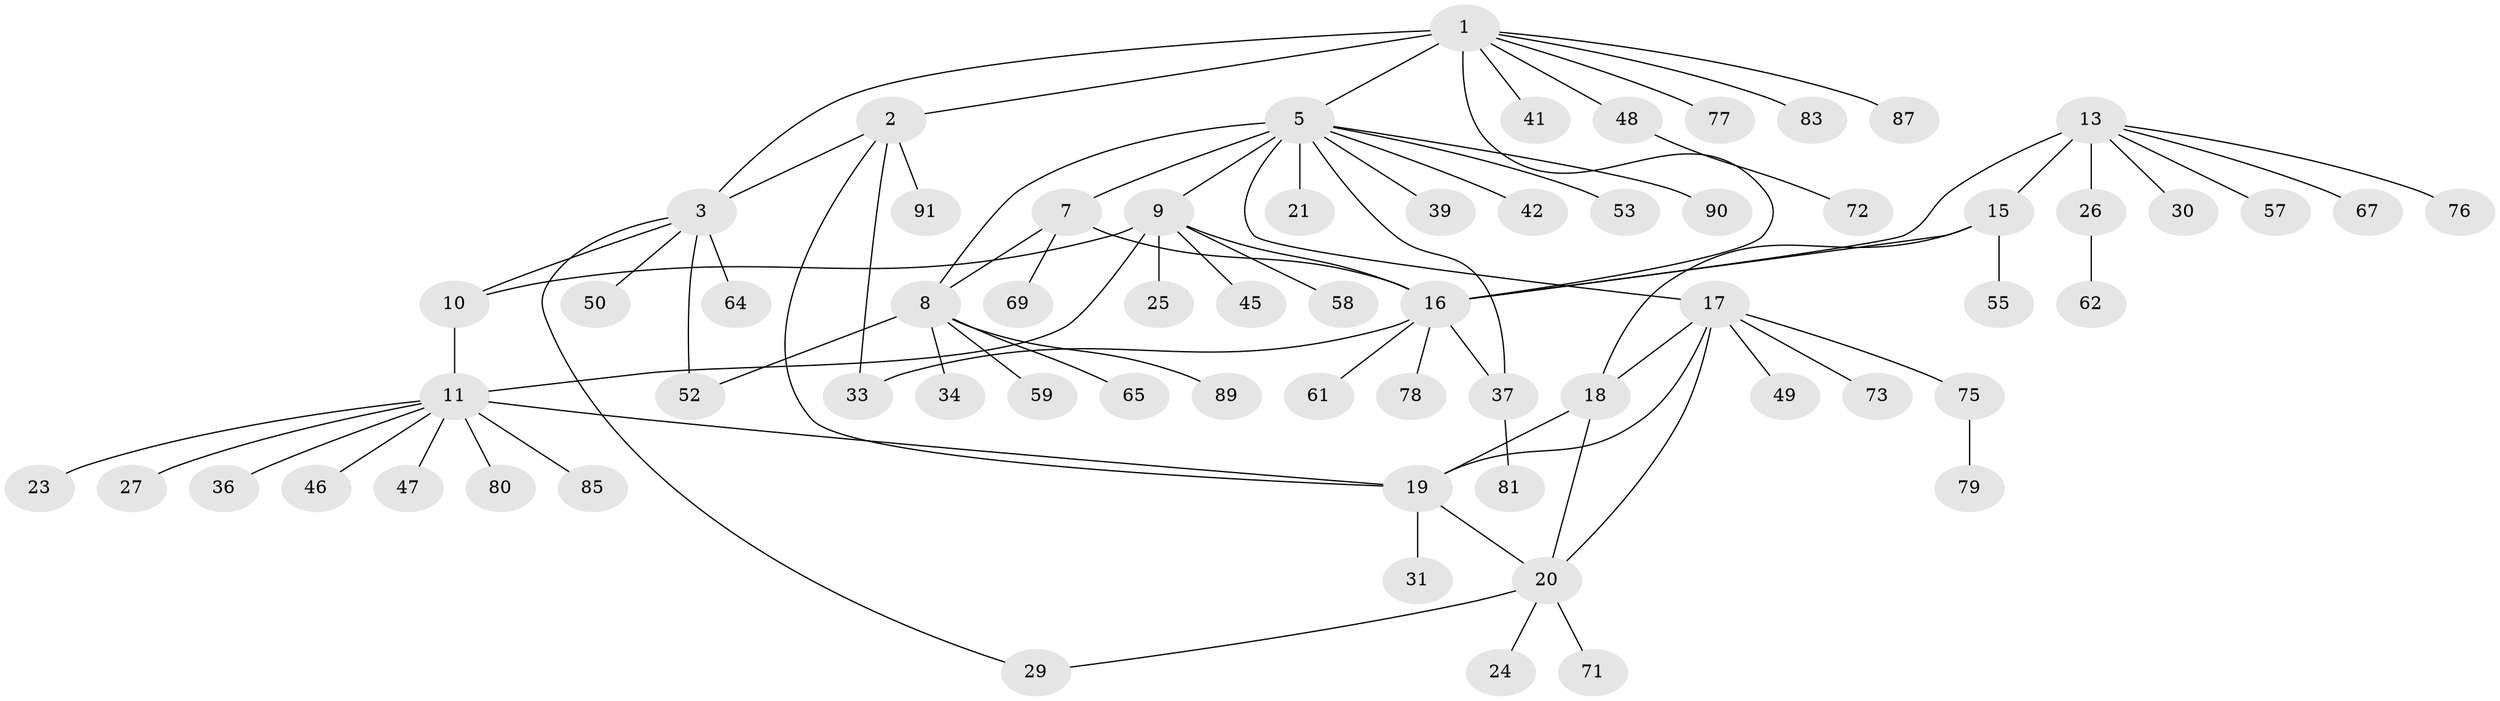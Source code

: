 // original degree distribution, {6: 0.04395604395604396, 7: 0.054945054945054944, 9: 0.02197802197802198, 5: 0.04395604395604396, 10: 0.01098901098901099, 8: 0.02197802197802198, 12: 0.01098901098901099, 4: 0.01098901098901099, 1: 0.6153846153846154, 3: 0.054945054945054944, 2: 0.10989010989010989}
// Generated by graph-tools (version 1.1) at 2025/11/02/27/25 16:11:35]
// undirected, 66 vertices, 82 edges
graph export_dot {
graph [start="1"]
  node [color=gray90,style=filled];
  1 [super="+4"];
  2 [super="+32"];
  3 [super="+66"];
  5 [super="+6"];
  7 [super="+86"];
  8 [super="+51"];
  9 [super="+12"];
  10 [super="+40"];
  11 [super="+35"];
  13 [super="+14"];
  15 [super="+60"];
  16 [super="+54"];
  17 [super="+63"];
  18 [super="+38"];
  19 [super="+68"];
  20 [super="+22"];
  21;
  23;
  24;
  25;
  26 [super="+28"];
  27;
  29;
  30;
  31;
  33 [super="+44"];
  34;
  36;
  37 [super="+82"];
  39 [super="+70"];
  41;
  42 [super="+43"];
  45 [super="+84"];
  46;
  47 [super="+56"];
  48 [super="+74"];
  49;
  50;
  52;
  53;
  55;
  57;
  58;
  59;
  61;
  62;
  64;
  65;
  67;
  69;
  71;
  72;
  73;
  75 [super="+88"];
  76;
  77;
  78;
  79;
  80;
  81;
  83;
  85;
  87;
  89;
  90;
  91;
  1 -- 2 [weight=2];
  1 -- 3 [weight=2];
  1 -- 41;
  1 -- 48;
  1 -- 77;
  1 -- 16;
  1 -- 83;
  1 -- 87;
  1 -- 5;
  2 -- 3;
  2 -- 19;
  2 -- 33;
  2 -- 91;
  3 -- 10;
  3 -- 29;
  3 -- 50;
  3 -- 52;
  3 -- 64;
  5 -- 7 [weight=2];
  5 -- 8 [weight=2];
  5 -- 39;
  5 -- 42;
  5 -- 37;
  5 -- 9;
  5 -- 17;
  5 -- 21;
  5 -- 53;
  5 -- 90;
  7 -- 8;
  7 -- 16;
  7 -- 69;
  8 -- 34;
  8 -- 52;
  8 -- 65;
  8 -- 89;
  8 -- 59;
  9 -- 10 [weight=2];
  9 -- 11 [weight=2];
  9 -- 25;
  9 -- 45;
  9 -- 58;
  9 -- 16;
  10 -- 11;
  11 -- 19;
  11 -- 23;
  11 -- 27;
  11 -- 36;
  11 -- 46;
  11 -- 47;
  11 -- 80;
  11 -- 85;
  13 -- 15 [weight=2];
  13 -- 16 [weight=2];
  13 -- 30;
  13 -- 57;
  13 -- 67;
  13 -- 26;
  13 -- 76;
  15 -- 16;
  15 -- 18;
  15 -- 55;
  16 -- 61;
  16 -- 78;
  16 -- 33;
  16 -- 37;
  17 -- 18;
  17 -- 19;
  17 -- 20;
  17 -- 49;
  17 -- 73;
  17 -- 75;
  18 -- 19;
  18 -- 20;
  19 -- 20;
  19 -- 31;
  20 -- 24;
  20 -- 29;
  20 -- 71;
  26 -- 62;
  37 -- 81;
  48 -- 72;
  75 -- 79;
}
